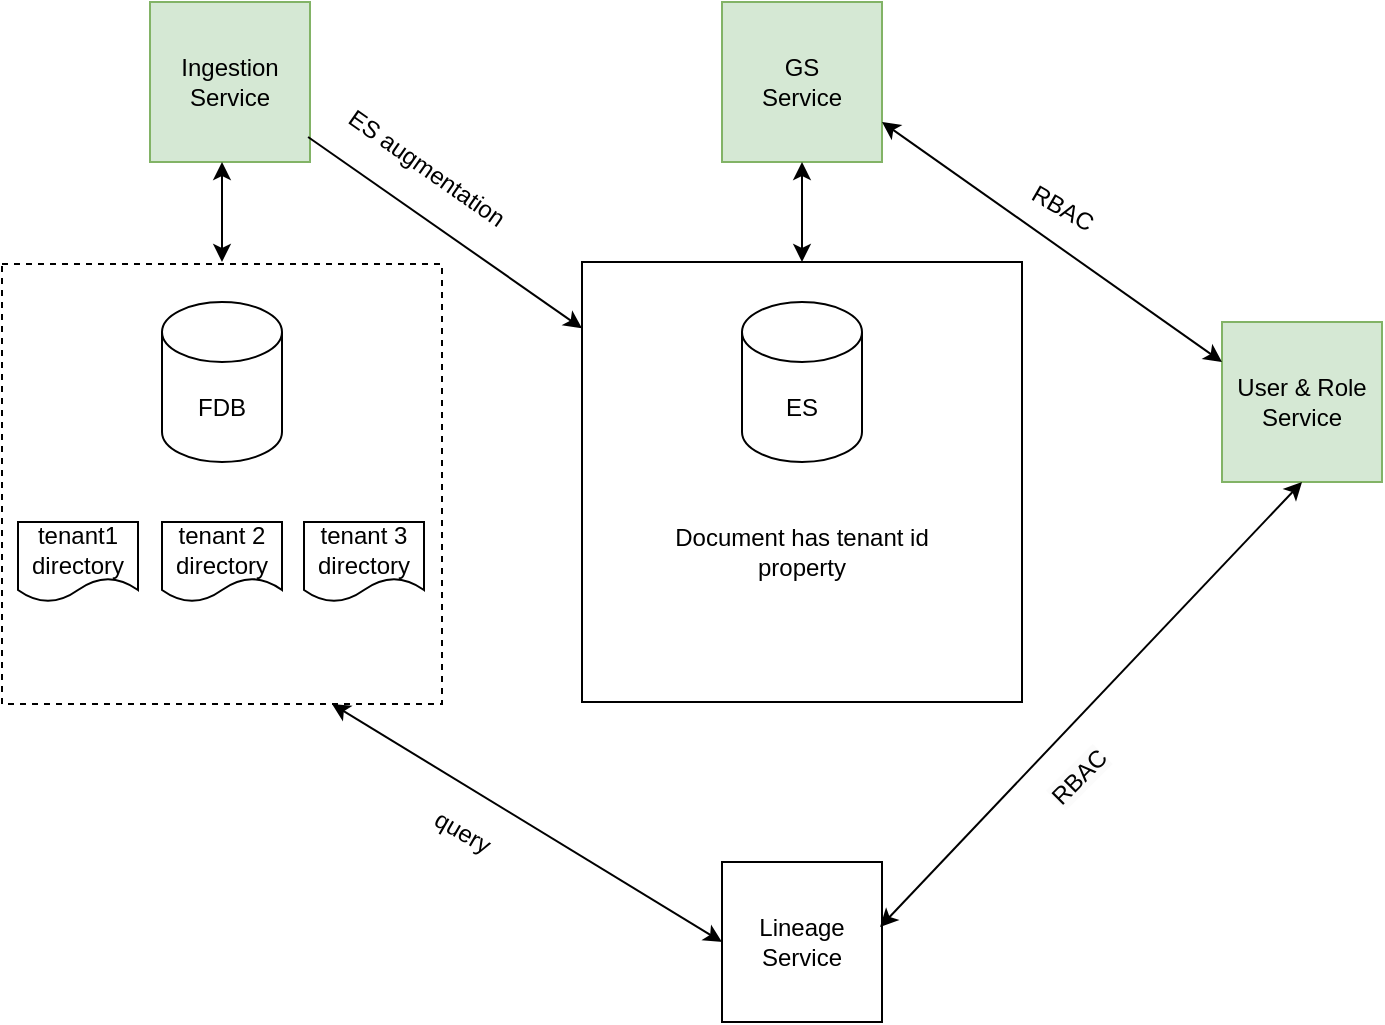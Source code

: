 <mxfile version="21.2.1" type="github">
  <diagram name="Page-1" id="uSo11_-bFZ7b1Z23QGCT">
    <mxGraphModel dx="1010" dy="595" grid="1" gridSize="10" guides="1" tooltips="1" connect="1" arrows="1" fold="1" page="1" pageScale="1" pageWidth="850" pageHeight="1100" math="0" shadow="0">
      <root>
        <mxCell id="0" />
        <mxCell id="1" parent="0" />
        <mxCell id="cFvOehzgVRlUHkj_cOmT-3" value="" style="whiteSpace=wrap;html=1;aspect=fixed;dashed=1;" vertex="1" parent="1">
          <mxGeometry x="60" y="341" width="220" height="220" as="geometry" />
        </mxCell>
        <mxCell id="cFvOehzgVRlUHkj_cOmT-1" value="Ingestion Service" style="whiteSpace=wrap;html=1;aspect=fixed;fillColor=#d5e8d4;strokeColor=#82b366;" vertex="1" parent="1">
          <mxGeometry x="134" y="210" width="80" height="80" as="geometry" />
        </mxCell>
        <mxCell id="cFvOehzgVRlUHkj_cOmT-2" value="FDB" style="shape=cylinder3;whiteSpace=wrap;html=1;boundedLbl=1;backgroundOutline=1;size=15;" vertex="1" parent="1">
          <mxGeometry x="140" y="360" width="60" height="80" as="geometry" />
        </mxCell>
        <mxCell id="cFvOehzgVRlUHkj_cOmT-4" value="tenant1 directory" style="shape=document;whiteSpace=wrap;html=1;boundedLbl=1;" vertex="1" parent="1">
          <mxGeometry x="68" y="470" width="60" height="40" as="geometry" />
        </mxCell>
        <mxCell id="cFvOehzgVRlUHkj_cOmT-5" value="tenant 2&lt;br&gt;directory" style="shape=document;whiteSpace=wrap;html=1;boundedLbl=1;" vertex="1" parent="1">
          <mxGeometry x="140" y="470" width="60" height="40" as="geometry" />
        </mxCell>
        <mxCell id="cFvOehzgVRlUHkj_cOmT-6" value="tenant 3&lt;br&gt;directory" style="shape=document;whiteSpace=wrap;html=1;boundedLbl=1;" vertex="1" parent="1">
          <mxGeometry x="211" y="470" width="60" height="40" as="geometry" />
        </mxCell>
        <mxCell id="cFvOehzgVRlUHkj_cOmT-8" value="" style="endArrow=classic;startArrow=classic;html=1;rounded=0;" edge="1" parent="1">
          <mxGeometry width="50" height="50" relative="1" as="geometry">
            <mxPoint x="170" y="340" as="sourcePoint" />
            <mxPoint x="170" y="290" as="targetPoint" />
          </mxGeometry>
        </mxCell>
        <mxCell id="cFvOehzgVRlUHkj_cOmT-9" value="" style="whiteSpace=wrap;html=1;aspect=fixed;" vertex="1" parent="1">
          <mxGeometry x="350" y="340" width="220" height="220" as="geometry" />
        </mxCell>
        <mxCell id="cFvOehzgVRlUHkj_cOmT-10" value="ES" style="shape=cylinder3;whiteSpace=wrap;html=1;boundedLbl=1;backgroundOutline=1;size=15;" vertex="1" parent="1">
          <mxGeometry x="430" y="360" width="60" height="80" as="geometry" />
        </mxCell>
        <mxCell id="cFvOehzgVRlUHkj_cOmT-11" value="Document has tenant id property" style="text;html=1;strokeColor=none;fillColor=none;align=center;verticalAlign=middle;whiteSpace=wrap;rounded=0;" vertex="1" parent="1">
          <mxGeometry x="375" y="470" width="170" height="30" as="geometry" />
        </mxCell>
        <mxCell id="cFvOehzgVRlUHkj_cOmT-12" value="GS&lt;br&gt;Service" style="whiteSpace=wrap;html=1;aspect=fixed;fillColor=#d5e8d4;strokeColor=#82b366;" vertex="1" parent="1">
          <mxGeometry x="420" y="210" width="80" height="80" as="geometry" />
        </mxCell>
        <mxCell id="cFvOehzgVRlUHkj_cOmT-13" value="" style="endArrow=classic;startArrow=classic;html=1;rounded=0;entryX=0.5;entryY=1;entryDx=0;entryDy=0;" edge="1" parent="1" source="cFvOehzgVRlUHkj_cOmT-9" target="cFvOehzgVRlUHkj_cOmT-12">
          <mxGeometry width="50" height="50" relative="1" as="geometry">
            <mxPoint x="400" y="360" as="sourcePoint" />
            <mxPoint x="450" y="310" as="targetPoint" />
          </mxGeometry>
        </mxCell>
        <mxCell id="cFvOehzgVRlUHkj_cOmT-15" value="" style="endArrow=classic;html=1;rounded=0;exitX=0.988;exitY=0.844;exitDx=0;exitDy=0;exitPerimeter=0;" edge="1" parent="1" source="cFvOehzgVRlUHkj_cOmT-1" target="cFvOehzgVRlUHkj_cOmT-9">
          <mxGeometry width="50" height="50" relative="1" as="geometry">
            <mxPoint x="400" y="440" as="sourcePoint" />
            <mxPoint x="450" y="390" as="targetPoint" />
          </mxGeometry>
        </mxCell>
        <mxCell id="cFvOehzgVRlUHkj_cOmT-16" value="ES augmentation" style="text;html=1;align=center;verticalAlign=middle;resizable=0;points=[];autosize=1;strokeColor=none;fillColor=none;rotation=35;" vertex="1" parent="1">
          <mxGeometry x="212" y="278" width="120" height="30" as="geometry" />
        </mxCell>
        <mxCell id="cFvOehzgVRlUHkj_cOmT-19" value="User &amp;amp; Role&lt;br&gt;Service" style="whiteSpace=wrap;html=1;aspect=fixed;fillColor=#d5e8d4;strokeColor=#82b366;" vertex="1" parent="1">
          <mxGeometry x="670" y="370" width="80" height="80" as="geometry" />
        </mxCell>
        <mxCell id="cFvOehzgVRlUHkj_cOmT-20" value="" style="endArrow=classic;startArrow=classic;html=1;rounded=0;entryX=1;entryY=0.75;entryDx=0;entryDy=0;exitX=0;exitY=0.25;exitDx=0;exitDy=0;" edge="1" parent="1" source="cFvOehzgVRlUHkj_cOmT-19" target="cFvOehzgVRlUHkj_cOmT-12">
          <mxGeometry width="50" height="50" relative="1" as="geometry">
            <mxPoint x="400" y="430" as="sourcePoint" />
            <mxPoint x="450" y="380" as="targetPoint" />
          </mxGeometry>
        </mxCell>
        <mxCell id="cFvOehzgVRlUHkj_cOmT-21" value="RBAC" style="text;html=1;align=center;verticalAlign=middle;resizable=0;points=[];autosize=1;strokeColor=none;fillColor=none;rotation=30;" vertex="1" parent="1">
          <mxGeometry x="560" y="298" width="60" height="30" as="geometry" />
        </mxCell>
        <mxCell id="cFvOehzgVRlUHkj_cOmT-22" value="Lineage Service" style="whiteSpace=wrap;html=1;aspect=fixed;" vertex="1" parent="1">
          <mxGeometry x="420" y="640" width="80" height="80" as="geometry" />
        </mxCell>
        <mxCell id="cFvOehzgVRlUHkj_cOmT-23" value="" style="endArrow=classic;startArrow=classic;html=1;rounded=0;entryX=0.5;entryY=1;entryDx=0;entryDy=0;exitX=0.988;exitY=0.406;exitDx=0;exitDy=0;exitPerimeter=0;" edge="1" parent="1" source="cFvOehzgVRlUHkj_cOmT-22" target="cFvOehzgVRlUHkj_cOmT-19">
          <mxGeometry width="50" height="50" relative="1" as="geometry">
            <mxPoint x="400" y="520" as="sourcePoint" />
            <mxPoint x="450" y="470" as="targetPoint" />
          </mxGeometry>
        </mxCell>
        <mxCell id="cFvOehzgVRlUHkj_cOmT-24" value="&lt;meta charset=&quot;utf-8&quot;&gt;&lt;span style=&quot;color: rgb(0, 0, 0); font-family: Helvetica; font-size: 12px; font-style: normal; font-variant-ligatures: normal; font-variant-caps: normal; font-weight: 400; letter-spacing: normal; orphans: 2; text-align: center; text-indent: 0px; text-transform: none; widows: 2; word-spacing: 0px; -webkit-text-stroke-width: 0px; background-color: rgb(251, 251, 251); text-decoration-thickness: initial; text-decoration-style: initial; text-decoration-color: initial; float: none; display: inline !important;&quot;&gt;RBAC&lt;/span&gt;" style="text;whiteSpace=wrap;html=1;rotation=-45;" vertex="1" parent="1">
          <mxGeometry x="580" y="570" width="70" height="40" as="geometry" />
        </mxCell>
        <mxCell id="cFvOehzgVRlUHkj_cOmT-25" value="" style="endArrow=classic;startArrow=classic;html=1;rounded=0;exitX=0.75;exitY=1;exitDx=0;exitDy=0;entryX=0;entryY=0.5;entryDx=0;entryDy=0;" edge="1" parent="1" source="cFvOehzgVRlUHkj_cOmT-3" target="cFvOehzgVRlUHkj_cOmT-22">
          <mxGeometry width="50" height="50" relative="1" as="geometry">
            <mxPoint x="400" y="520" as="sourcePoint" />
            <mxPoint x="450" y="470" as="targetPoint" />
          </mxGeometry>
        </mxCell>
        <mxCell id="cFvOehzgVRlUHkj_cOmT-26" value="query" style="text;html=1;align=center;verticalAlign=middle;resizable=0;points=[];autosize=1;strokeColor=none;fillColor=none;rotation=30;" vertex="1" parent="1">
          <mxGeometry x="265" y="610" width="50" height="30" as="geometry" />
        </mxCell>
      </root>
    </mxGraphModel>
  </diagram>
</mxfile>
